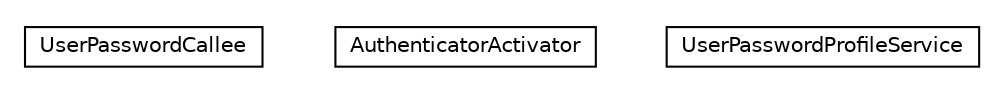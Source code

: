 #!/usr/local/bin/dot
#
# Class diagram 
# Generated by UMLGraph version R5_6-24-gf6e263 (http://www.umlgraph.org/)
#

digraph G {
	edge [fontname="Helvetica",fontsize=10,labelfontname="Helvetica",labelfontsize=10];
	node [fontname="Helvetica",fontsize=10,shape=plaintext];
	nodesep=0.25;
	ranksep=0.5;
	// org.universAAL.security.authenticator.profile.UserPasswordCallee
	c878863 [label=<<table title="org.universAAL.security.authenticator.profile.UserPasswordCallee" border="0" cellborder="1" cellspacing="0" cellpadding="2" port="p" href="./UserPasswordCallee.html">
		<tr><td><table border="0" cellspacing="0" cellpadding="1">
<tr><td align="center" balign="center"> UserPasswordCallee </td></tr>
		</table></td></tr>
		</table>>, URL="./UserPasswordCallee.html", fontname="Helvetica", fontcolor="black", fontsize=10.0];
	// org.universAAL.security.authenticator.profile.AuthenticatorActivator
	c878864 [label=<<table title="org.universAAL.security.authenticator.profile.AuthenticatorActivator" border="0" cellborder="1" cellspacing="0" cellpadding="2" port="p" href="./AuthenticatorActivator.html">
		<tr><td><table border="0" cellspacing="0" cellpadding="1">
<tr><td align="center" balign="center"> AuthenticatorActivator </td></tr>
		</table></td></tr>
		</table>>, URL="./AuthenticatorActivator.html", fontname="Helvetica", fontcolor="black", fontsize=10.0];
	// org.universAAL.security.authenticator.profile.UserPasswordProfileService
	c878865 [label=<<table title="org.universAAL.security.authenticator.profile.UserPasswordProfileService" border="0" cellborder="1" cellspacing="0" cellpadding="2" port="p" href="./UserPasswordProfileService.html">
		<tr><td><table border="0" cellspacing="0" cellpadding="1">
<tr><td align="center" balign="center"> UserPasswordProfileService </td></tr>
		</table></td></tr>
		</table>>, URL="./UserPasswordProfileService.html", fontname="Helvetica", fontcolor="black", fontsize=10.0];
}

